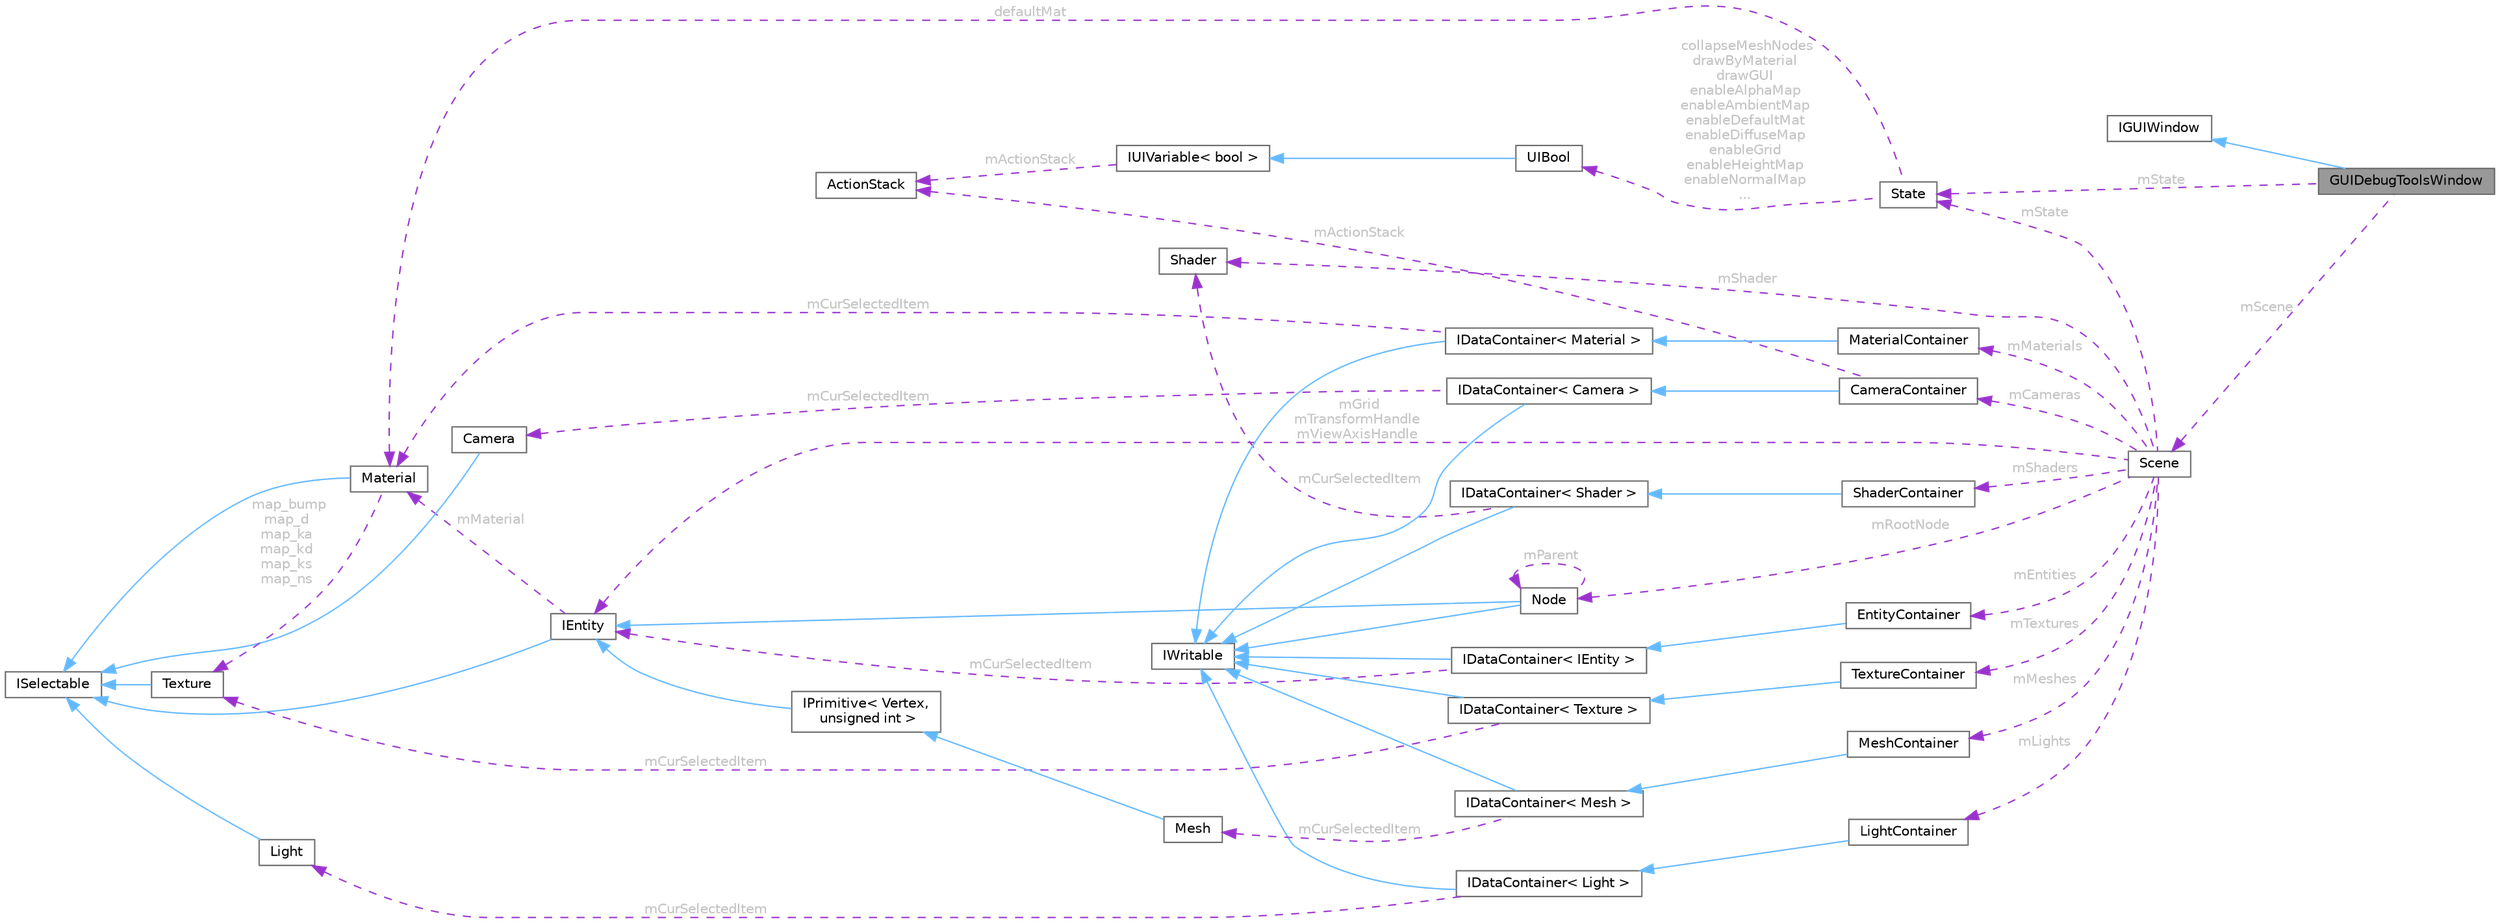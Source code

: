 digraph "GUIDebugToolsWindow"
{
 // LATEX_PDF_SIZE
  bgcolor="transparent";
  edge [fontname=Helvetica,fontsize=10,labelfontname=Helvetica,labelfontsize=10];
  node [fontname=Helvetica,fontsize=10,shape=box,height=0.2,width=0.4];
  rankdir="LR";
  Node1 [id="Node000001",label="GUIDebugToolsWindow",height=0.2,width=0.4,color="gray40", fillcolor="grey60", style="filled", fontcolor="black",tooltip=" "];
  Node2 -> Node1 [id="edge1_Node000001_Node000002",dir="back",color="steelblue1",style="solid",tooltip=" "];
  Node2 [id="Node000002",label="IGUIWindow",height=0.2,width=0.4,color="gray40", fillcolor="white", style="filled",URL="$class_i_g_u_i_window.html",tooltip=" "];
  Node3 -> Node1 [id="edge2_Node000001_Node000003",dir="back",color="darkorchid3",style="dashed",tooltip=" ",label=" mState",fontcolor="grey" ];
  Node3 [id="Node000003",label="State",height=0.2,width=0.4,color="gray40", fillcolor="white", style="filled",URL="$class_state.html",tooltip=" "];
  Node4 -> Node3 [id="edge3_Node000003_Node000004",dir="back",color="darkorchid3",style="dashed",tooltip=" ",label=" collapseMeshNodes\ndrawByMaterial\ndrawGUI\nenableAlphaMap\nenableAmbientMap\nenableDefaultMat\nenableDiffuseMap\nenableGrid\nenableHeightMap\nenableNormalMap\n...",fontcolor="grey" ];
  Node4 [id="Node000004",label="UIBool",height=0.2,width=0.4,color="gray40", fillcolor="white", style="filled",URL="$class_u_i_bool.html",tooltip="A boolean that can be directly displayed and edited in the UI."];
  Node5 -> Node4 [id="edge4_Node000004_Node000005",dir="back",color="steelblue1",style="solid",tooltip=" "];
  Node5 [id="Node000005",label="IUIVariable\< bool \>",height=0.2,width=0.4,color="gray40", fillcolor="white", style="filled",URL="$class_i_u_i_variable.html",tooltip=" "];
  Node6 -> Node5 [id="edge5_Node000005_Node000006",dir="back",color="darkorchid3",style="dashed",tooltip=" ",label=" mActionStack",fontcolor="grey" ];
  Node6 [id="Node000006",label="ActionStack",height=0.2,width=0.4,color="gray40", fillcolor="white", style="filled",URL="$class_action_stack.html",tooltip="Class that keeps track of all commands that have been run. Allows functionality for undo/redo."];
  Node7 -> Node3 [id="edge6_Node000003_Node000007",dir="back",color="darkorchid3",style="dashed",tooltip=" ",label=" defaultMat",fontcolor="grey" ];
  Node7 [id="Node000007",label="Material",height=0.2,width=0.4,color="gray40", fillcolor="white", style="filled",URL="$class_material.html",tooltip="Class that stores all texture and render information for a material."];
  Node8 -> Node7 [id="edge7_Node000007_Node000008",dir="back",color="steelblue1",style="solid",tooltip=" "];
  Node8 [id="Node000008",label="ISelectable",height=0.2,width=0.4,color="gray40", fillcolor="white", style="filled",URL="$class_i_selectable.html",tooltip="Interface for all items that can be selected to be viewed in the inspector."];
  Node9 -> Node7 [id="edge8_Node000007_Node000009",dir="back",color="darkorchid3",style="dashed",tooltip=" ",label=" map_bump\nmap_d\nmap_ka\nmap_kd\nmap_ks\nmap_ns",fontcolor="grey" ];
  Node9 [id="Node000009",label="Texture",height=0.2,width=0.4,color="gray40", fillcolor="white", style="filled",URL="$struct_texture.html",tooltip="A structure that stores a texture file that has been read into the OpenGL context."];
  Node8 -> Node9 [id="edge9_Node000009_Node000008",dir="back",color="steelblue1",style="solid",tooltip=" "];
  Node10 -> Node1 [id="edge10_Node000001_Node000010",dir="back",color="darkorchid3",style="dashed",tooltip=" ",label=" mScene",fontcolor="grey" ];
  Node10 [id="Node000010",label="Scene",height=0.2,width=0.4,color="gray40", fillcolor="white", style="filled",URL="$class_scene.html",tooltip=" "];
  Node11 -> Node10 [id="edge11_Node000010_Node000011",dir="back",color="darkorchid3",style="dashed",tooltip=" ",label=" mGrid\nmTransformHandle\nmViewAxisHandle",fontcolor="grey" ];
  Node11 [id="Node000011",label="IEntity",height=0.2,width=0.4,color="gray40", fillcolor="white", style="filled",URL="$class_i_entity.html",tooltip=" "];
  Node8 -> Node11 [id="edge12_Node000011_Node000008",dir="back",color="steelblue1",style="solid",tooltip=" "];
  Node7 -> Node11 [id="edge13_Node000011_Node000007",dir="back",color="darkorchid3",style="dashed",tooltip=" ",label=" mMaterial",fontcolor="grey" ];
  Node12 -> Node10 [id="edge14_Node000010_Node000012",dir="back",color="darkorchid3",style="dashed",tooltip=" ",label=" mShader",fontcolor="grey" ];
  Node12 [id="Node000012",label="Shader",height=0.2,width=0.4,color="gray40", fillcolor="white", style="filled",URL="$class_shader.html",tooltip=" "];
  Node13 -> Node10 [id="edge15_Node000010_Node000013",dir="back",color="darkorchid3",style="dashed",tooltip=" ",label=" mRootNode",fontcolor="grey" ];
  Node13 [id="Node000013",label="Node",height=0.2,width=0.4,color="gray40", fillcolor="white", style="filled",URL="$class_node.html",tooltip="Node used to group together other nodes and meshes in a scene."];
  Node11 -> Node13 [id="edge16_Node000013_Node000011",dir="back",color="steelblue1",style="solid",tooltip=" "];
  Node14 -> Node13 [id="edge17_Node000013_Node000014",dir="back",color="steelblue1",style="solid",tooltip=" "];
  Node14 [id="Node000014",label="IWritable",height=0.2,width=0.4,color="gray40", fillcolor="white", style="filled",URL="$class_i_writable.html",tooltip=" "];
  Node13 -> Node13 [id="edge18_Node000013_Node000013",dir="back",color="darkorchid3",style="dashed",tooltip=" ",label=" mParent",fontcolor="grey" ];
  Node3 -> Node10 [id="edge19_Node000010_Node000003",dir="back",color="darkorchid3",style="dashed",tooltip=" ",label=" mState",fontcolor="grey" ];
  Node15 -> Node10 [id="edge20_Node000010_Node000015",dir="back",color="darkorchid3",style="dashed",tooltip=" ",label=" mTextures",fontcolor="grey" ];
  Node15 [id="Node000015",label="TextureContainer",height=0.2,width=0.4,color="gray40", fillcolor="white", style="filled",URL="$class_texture_container.html",tooltip=" "];
  Node16 -> Node15 [id="edge21_Node000015_Node000016",dir="back",color="steelblue1",style="solid",tooltip=" "];
  Node16 [id="Node000016",label="IDataContainer\< Texture \>",height=0.2,width=0.4,color="gray40", fillcolor="white", style="filled",URL="$class_i_data_container.html",tooltip=" "];
  Node14 -> Node16 [id="edge22_Node000016_Node000014",dir="back",color="steelblue1",style="solid",tooltip=" "];
  Node9 -> Node16 [id="edge23_Node000016_Node000009",dir="back",color="darkorchid3",style="dashed",tooltip=" ",label=" mCurSelectedItem",fontcolor="grey" ];
  Node17 -> Node10 [id="edge24_Node000010_Node000017",dir="back",color="darkorchid3",style="dashed",tooltip=" ",label=" mMaterials",fontcolor="grey" ];
  Node17 [id="Node000017",label="MaterialContainer",height=0.2,width=0.4,color="gray40", fillcolor="white", style="filled",URL="$class_material_container.html",tooltip=" "];
  Node18 -> Node17 [id="edge25_Node000017_Node000018",dir="back",color="steelblue1",style="solid",tooltip=" "];
  Node18 [id="Node000018",label="IDataContainer\< Material \>",height=0.2,width=0.4,color="gray40", fillcolor="white", style="filled",URL="$class_i_data_container.html",tooltip=" "];
  Node14 -> Node18 [id="edge26_Node000018_Node000014",dir="back",color="steelblue1",style="solid",tooltip=" "];
  Node7 -> Node18 [id="edge27_Node000018_Node000007",dir="back",color="darkorchid3",style="dashed",tooltip=" ",label=" mCurSelectedItem",fontcolor="grey" ];
  Node19 -> Node10 [id="edge28_Node000010_Node000019",dir="back",color="darkorchid3",style="dashed",tooltip=" ",label=" mLights",fontcolor="grey" ];
  Node19 [id="Node000019",label="LightContainer",height=0.2,width=0.4,color="gray40", fillcolor="white", style="filled",URL="$class_light_container.html",tooltip=" "];
  Node20 -> Node19 [id="edge29_Node000019_Node000020",dir="back",color="steelblue1",style="solid",tooltip=" "];
  Node20 [id="Node000020",label="IDataContainer\< Light \>",height=0.2,width=0.4,color="gray40", fillcolor="white", style="filled",URL="$class_i_data_container.html",tooltip=" "];
  Node14 -> Node20 [id="edge30_Node000020_Node000014",dir="back",color="steelblue1",style="solid",tooltip=" "];
  Node21 -> Node20 [id="edge31_Node000020_Node000021",dir="back",color="darkorchid3",style="dashed",tooltip=" ",label=" mCurSelectedItem",fontcolor="grey" ];
  Node21 [id="Node000021",label="Light",height=0.2,width=0.4,color="gray40", fillcolor="white", style="filled",URL="$class_light.html",tooltip=" "];
  Node8 -> Node21 [id="edge32_Node000021_Node000008",dir="back",color="steelblue1",style="solid",tooltip=" "];
  Node22 -> Node10 [id="edge33_Node000010_Node000022",dir="back",color="darkorchid3",style="dashed",tooltip=" ",label=" mCameras",fontcolor="grey" ];
  Node22 [id="Node000022",label="CameraContainer",height=0.2,width=0.4,color="gray40", fillcolor="white", style="filled",URL="$class_camera_container.html",tooltip=" "];
  Node23 -> Node22 [id="edge34_Node000022_Node000023",dir="back",color="steelblue1",style="solid",tooltip=" "];
  Node23 [id="Node000023",label="IDataContainer\< Camera \>",height=0.2,width=0.4,color="gray40", fillcolor="white", style="filled",URL="$class_i_data_container.html",tooltip=" "];
  Node14 -> Node23 [id="edge35_Node000023_Node000014",dir="back",color="steelblue1",style="solid",tooltip=" "];
  Node24 -> Node23 [id="edge36_Node000023_Node000024",dir="back",color="darkorchid3",style="dashed",tooltip=" ",label=" mCurSelectedItem",fontcolor="grey" ];
  Node24 [id="Node000024",label="Camera",height=0.2,width=0.4,color="gray40", fillcolor="white", style="filled",URL="$class_camera.html",tooltip=" "];
  Node8 -> Node24 [id="edge37_Node000024_Node000008",dir="back",color="steelblue1",style="solid",tooltip=" "];
  Node6 -> Node22 [id="edge38_Node000022_Node000006",dir="back",color="darkorchid3",style="dashed",tooltip=" ",label=" mActionStack",fontcolor="grey" ];
  Node25 -> Node10 [id="edge39_Node000010_Node000025",dir="back",color="darkorchid3",style="dashed",tooltip=" ",label=" mShaders",fontcolor="grey" ];
  Node25 [id="Node000025",label="ShaderContainer",height=0.2,width=0.4,color="gray40", fillcolor="white", style="filled",URL="$class_shader_container.html",tooltip=" "];
  Node26 -> Node25 [id="edge40_Node000025_Node000026",dir="back",color="steelblue1",style="solid",tooltip=" "];
  Node26 [id="Node000026",label="IDataContainer\< Shader \>",height=0.2,width=0.4,color="gray40", fillcolor="white", style="filled",URL="$class_i_data_container.html",tooltip=" "];
  Node14 -> Node26 [id="edge41_Node000026_Node000014",dir="back",color="steelblue1",style="solid",tooltip=" "];
  Node12 -> Node26 [id="edge42_Node000026_Node000012",dir="back",color="darkorchid3",style="dashed",tooltip=" ",label=" mCurSelectedItem",fontcolor="grey" ];
  Node27 -> Node10 [id="edge43_Node000010_Node000027",dir="back",color="darkorchid3",style="dashed",tooltip=" ",label=" mMeshes",fontcolor="grey" ];
  Node27 [id="Node000027",label="MeshContainer",height=0.2,width=0.4,color="gray40", fillcolor="white", style="filled",URL="$class_mesh_container.html",tooltip=" "];
  Node28 -> Node27 [id="edge44_Node000027_Node000028",dir="back",color="steelblue1",style="solid",tooltip=" "];
  Node28 [id="Node000028",label="IDataContainer\< Mesh \>",height=0.2,width=0.4,color="gray40", fillcolor="white", style="filled",URL="$class_i_data_container.html",tooltip=" "];
  Node14 -> Node28 [id="edge45_Node000028_Node000014",dir="back",color="steelblue1",style="solid",tooltip=" "];
  Node29 -> Node28 [id="edge46_Node000028_Node000029",dir="back",color="darkorchid3",style="dashed",tooltip=" ",label=" mCurSelectedItem",fontcolor="grey" ];
  Node29 [id="Node000029",label="Mesh",height=0.2,width=0.4,color="gray40", fillcolor="white", style="filled",URL="$class_mesh.html",tooltip=" "];
  Node30 -> Node29 [id="edge47_Node000029_Node000030",dir="back",color="steelblue1",style="solid",tooltip=" "];
  Node30 [id="Node000030",label="IPrimitive\< Vertex,\l unsigned int \>",height=0.2,width=0.4,color="gray40", fillcolor="white", style="filled",URL="$class_i_primitive.html",tooltip=" "];
  Node11 -> Node30 [id="edge48_Node000030_Node000011",dir="back",color="steelblue1",style="solid",tooltip=" "];
  Node31 -> Node10 [id="edge49_Node000010_Node000031",dir="back",color="darkorchid3",style="dashed",tooltip=" ",label=" mEntities",fontcolor="grey" ];
  Node31 [id="Node000031",label="EntityContainer",height=0.2,width=0.4,color="gray40", fillcolor="white", style="filled",URL="$class_entity_container.html",tooltip=" "];
  Node32 -> Node31 [id="edge50_Node000031_Node000032",dir="back",color="steelblue1",style="solid",tooltip=" "];
  Node32 [id="Node000032",label="IDataContainer\< IEntity \>",height=0.2,width=0.4,color="gray40", fillcolor="white", style="filled",URL="$class_i_data_container.html",tooltip=" "];
  Node14 -> Node32 [id="edge51_Node000032_Node000014",dir="back",color="steelblue1",style="solid",tooltip=" "];
  Node11 -> Node32 [id="edge52_Node000032_Node000011",dir="back",color="darkorchid3",style="dashed",tooltip=" ",label=" mCurSelectedItem",fontcolor="grey" ];
}
